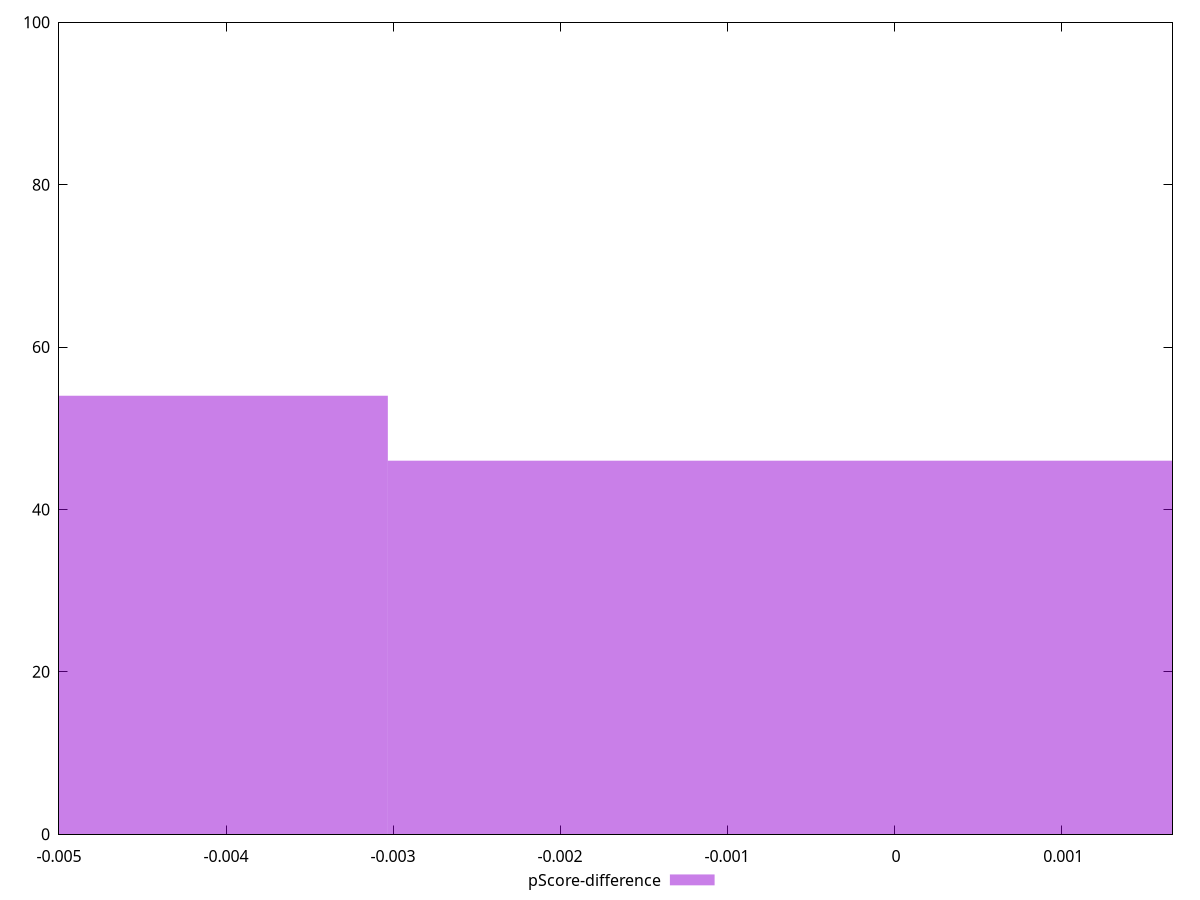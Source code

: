 reset

$pScoreDifference <<EOF
-0.006062435744795545 54
0 46
EOF

set key outside below
set boxwidth 0.006062435744795545
set xrange [-0.0050000000000000044:0.0016666666666665941]
set yrange [0:100]
set trange [0:100]
set style fill transparent solid 0.5 noborder
set terminal svg size 640, 490 enhanced background rgb 'white'
set output "report_00013_2021-02-09T12-04-24.940Z/unminified-javascript/samples/pages+cached+noadtech/pScore-difference/histogram.svg"

plot $pScoreDifference title "pScore-difference" with boxes

reset
